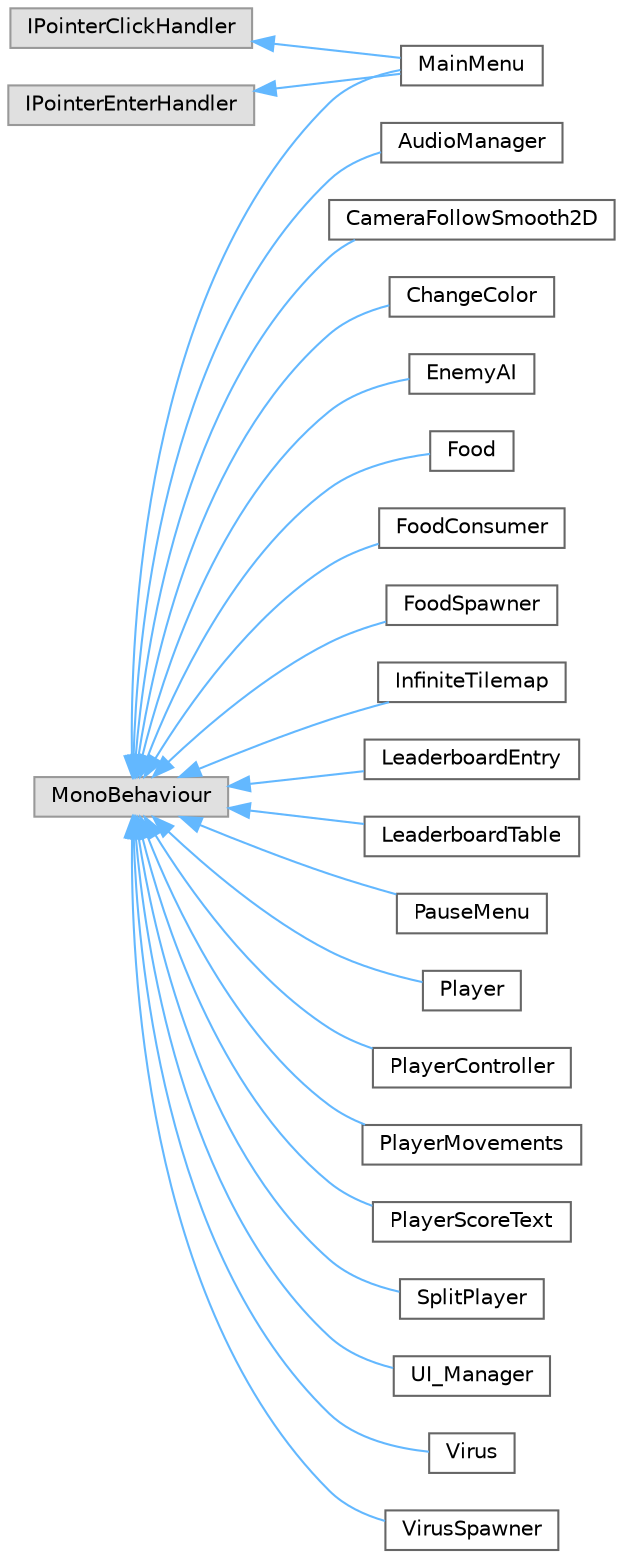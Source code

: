 digraph "Graphical Class Hierarchy"
{
 // LATEX_PDF_SIZE
  bgcolor="transparent";
  edge [fontname=Helvetica,fontsize=10,labelfontname=Helvetica,labelfontsize=10];
  node [fontname=Helvetica,fontsize=10,shape=box,height=0.2,width=0.4];
  rankdir="LR";
  Node0 [id="Node000000",label="IPointerClickHandler",height=0.2,width=0.4,color="grey60", fillcolor="#E0E0E0", style="filled",tooltip=" "];
  Node0 -> Node1 [id="edge1_Node000000_Node000001",dir="back",color="steelblue1",style="solid",tooltip=" "];
  Node1 [id="Node000001",label="MainMenu",height=0.2,width=0.4,color="grey40", fillcolor="white", style="filled",URL="$class_main_menu.html",tooltip=" "];
  Node2 [id="Node000002",label="IPointerEnterHandler",height=0.2,width=0.4,color="grey60", fillcolor="#E0E0E0", style="filled",tooltip=" "];
  Node2 -> Node1 [id="edge2_Node000002_Node000001",dir="back",color="steelblue1",style="solid",tooltip=" "];
  Node3 [id="Node000003",label="MonoBehaviour",height=0.2,width=0.4,color="grey60", fillcolor="#E0E0E0", style="filled",tooltip=" "];
  Node3 -> Node4 [id="edge3_Node000003_Node000004",dir="back",color="steelblue1",style="solid",tooltip=" "];
  Node4 [id="Node000004",label="AudioManager",height=0.2,width=0.4,color="grey40", fillcolor="white", style="filled",URL="$class_audio_manager.html",tooltip=" "];
  Node3 -> Node5 [id="edge4_Node000003_Node000005",dir="back",color="steelblue1",style="solid",tooltip=" "];
  Node5 [id="Node000005",label="CameraFollowSmooth2D",height=0.2,width=0.4,color="grey40", fillcolor="white", style="filled",URL="$class_camera_follow_smooth2_d.html",tooltip=" "];
  Node3 -> Node6 [id="edge5_Node000003_Node000006",dir="back",color="steelblue1",style="solid",tooltip=" "];
  Node6 [id="Node000006",label="ChangeColor",height=0.2,width=0.4,color="grey40", fillcolor="white", style="filled",URL="$class_change_color.html",tooltip=" "];
  Node3 -> Node7 [id="edge6_Node000003_Node000007",dir="back",color="steelblue1",style="solid",tooltip=" "];
  Node7 [id="Node000007",label="EnemyAI",height=0.2,width=0.4,color="grey40", fillcolor="white", style="filled",URL="$class_enemy_a_i.html",tooltip=" "];
  Node3 -> Node8 [id="edge7_Node000003_Node000008",dir="back",color="steelblue1",style="solid",tooltip=" "];
  Node8 [id="Node000008",label="Food",height=0.2,width=0.4,color="grey40", fillcolor="white", style="filled",URL="$class_food.html",tooltip=" "];
  Node3 -> Node9 [id="edge8_Node000003_Node000009",dir="back",color="steelblue1",style="solid",tooltip=" "];
  Node9 [id="Node000009",label="FoodConsumer",height=0.2,width=0.4,color="grey40", fillcolor="white", style="filled",URL="$class_food_consumer.html",tooltip=" "];
  Node3 -> Node10 [id="edge9_Node000003_Node000010",dir="back",color="steelblue1",style="solid",tooltip=" "];
  Node10 [id="Node000010",label="FoodSpawner",height=0.2,width=0.4,color="grey40", fillcolor="white", style="filled",URL="$class_food_spawner.html",tooltip=" "];
  Node3 -> Node11 [id="edge10_Node000003_Node000011",dir="back",color="steelblue1",style="solid",tooltip=" "];
  Node11 [id="Node000011",label="InfiniteTilemap",height=0.2,width=0.4,color="grey40", fillcolor="white", style="filled",URL="$class_infinite_tilemap.html",tooltip=" "];
  Node3 -> Node12 [id="edge11_Node000003_Node000012",dir="back",color="steelblue1",style="solid",tooltip=" "];
  Node12 [id="Node000012",label="LeaderboardEntry",height=0.2,width=0.4,color="grey40", fillcolor="white", style="filled",URL="$class_leaderboard_entry.html",tooltip=" "];
  Node3 -> Node13 [id="edge12_Node000003_Node000013",dir="back",color="steelblue1",style="solid",tooltip=" "];
  Node13 [id="Node000013",label="LeaderboardTable",height=0.2,width=0.4,color="grey40", fillcolor="white", style="filled",URL="$class_leaderboard_table.html",tooltip=" "];
  Node3 -> Node1 [id="edge13_Node000003_Node000001",dir="back",color="steelblue1",style="solid",tooltip=" "];
  Node3 -> Node14 [id="edge14_Node000003_Node000014",dir="back",color="steelblue1",style="solid",tooltip=" "];
  Node14 [id="Node000014",label="PauseMenu",height=0.2,width=0.4,color="grey40", fillcolor="white", style="filled",URL="$class_pause_menu.html",tooltip=" "];
  Node3 -> Node15 [id="edge15_Node000003_Node000015",dir="back",color="steelblue1",style="solid",tooltip=" "];
  Node15 [id="Node000015",label="Player",height=0.2,width=0.4,color="grey40", fillcolor="white", style="filled",URL="$class_player.html",tooltip=" "];
  Node3 -> Node16 [id="edge16_Node000003_Node000016",dir="back",color="steelblue1",style="solid",tooltip=" "];
  Node16 [id="Node000016",label="PlayerController",height=0.2,width=0.4,color="grey40", fillcolor="white", style="filled",URL="$class_player_controller.html",tooltip=" "];
  Node3 -> Node17 [id="edge17_Node000003_Node000017",dir="back",color="steelblue1",style="solid",tooltip=" "];
  Node17 [id="Node000017",label="PlayerMovements",height=0.2,width=0.4,color="grey40", fillcolor="white", style="filled",URL="$class_player_movements.html",tooltip=" "];
  Node3 -> Node18 [id="edge18_Node000003_Node000018",dir="back",color="steelblue1",style="solid",tooltip=" "];
  Node18 [id="Node000018",label="PlayerScoreText",height=0.2,width=0.4,color="grey40", fillcolor="white", style="filled",URL="$class_player_score_text.html",tooltip=" "];
  Node3 -> Node19 [id="edge19_Node000003_Node000019",dir="back",color="steelblue1",style="solid",tooltip=" "];
  Node19 [id="Node000019",label="SplitPlayer",height=0.2,width=0.4,color="grey40", fillcolor="white", style="filled",URL="$class_split_player.html",tooltip=" "];
  Node3 -> Node20 [id="edge20_Node000003_Node000020",dir="back",color="steelblue1",style="solid",tooltip=" "];
  Node20 [id="Node000020",label="UI_Manager",height=0.2,width=0.4,color="grey40", fillcolor="white", style="filled",URL="$class_u_i___manager.html",tooltip=" "];
  Node3 -> Node21 [id="edge21_Node000003_Node000021",dir="back",color="steelblue1",style="solid",tooltip=" "];
  Node21 [id="Node000021",label="Virus",height=0.2,width=0.4,color="grey40", fillcolor="white", style="filled",URL="$class_virus.html",tooltip=" "];
  Node3 -> Node22 [id="edge22_Node000003_Node000022",dir="back",color="steelblue1",style="solid",tooltip=" "];
  Node22 [id="Node000022",label="VirusSpawner",height=0.2,width=0.4,color="grey40", fillcolor="white", style="filled",URL="$class_virus_spawner.html",tooltip=" "];
}
